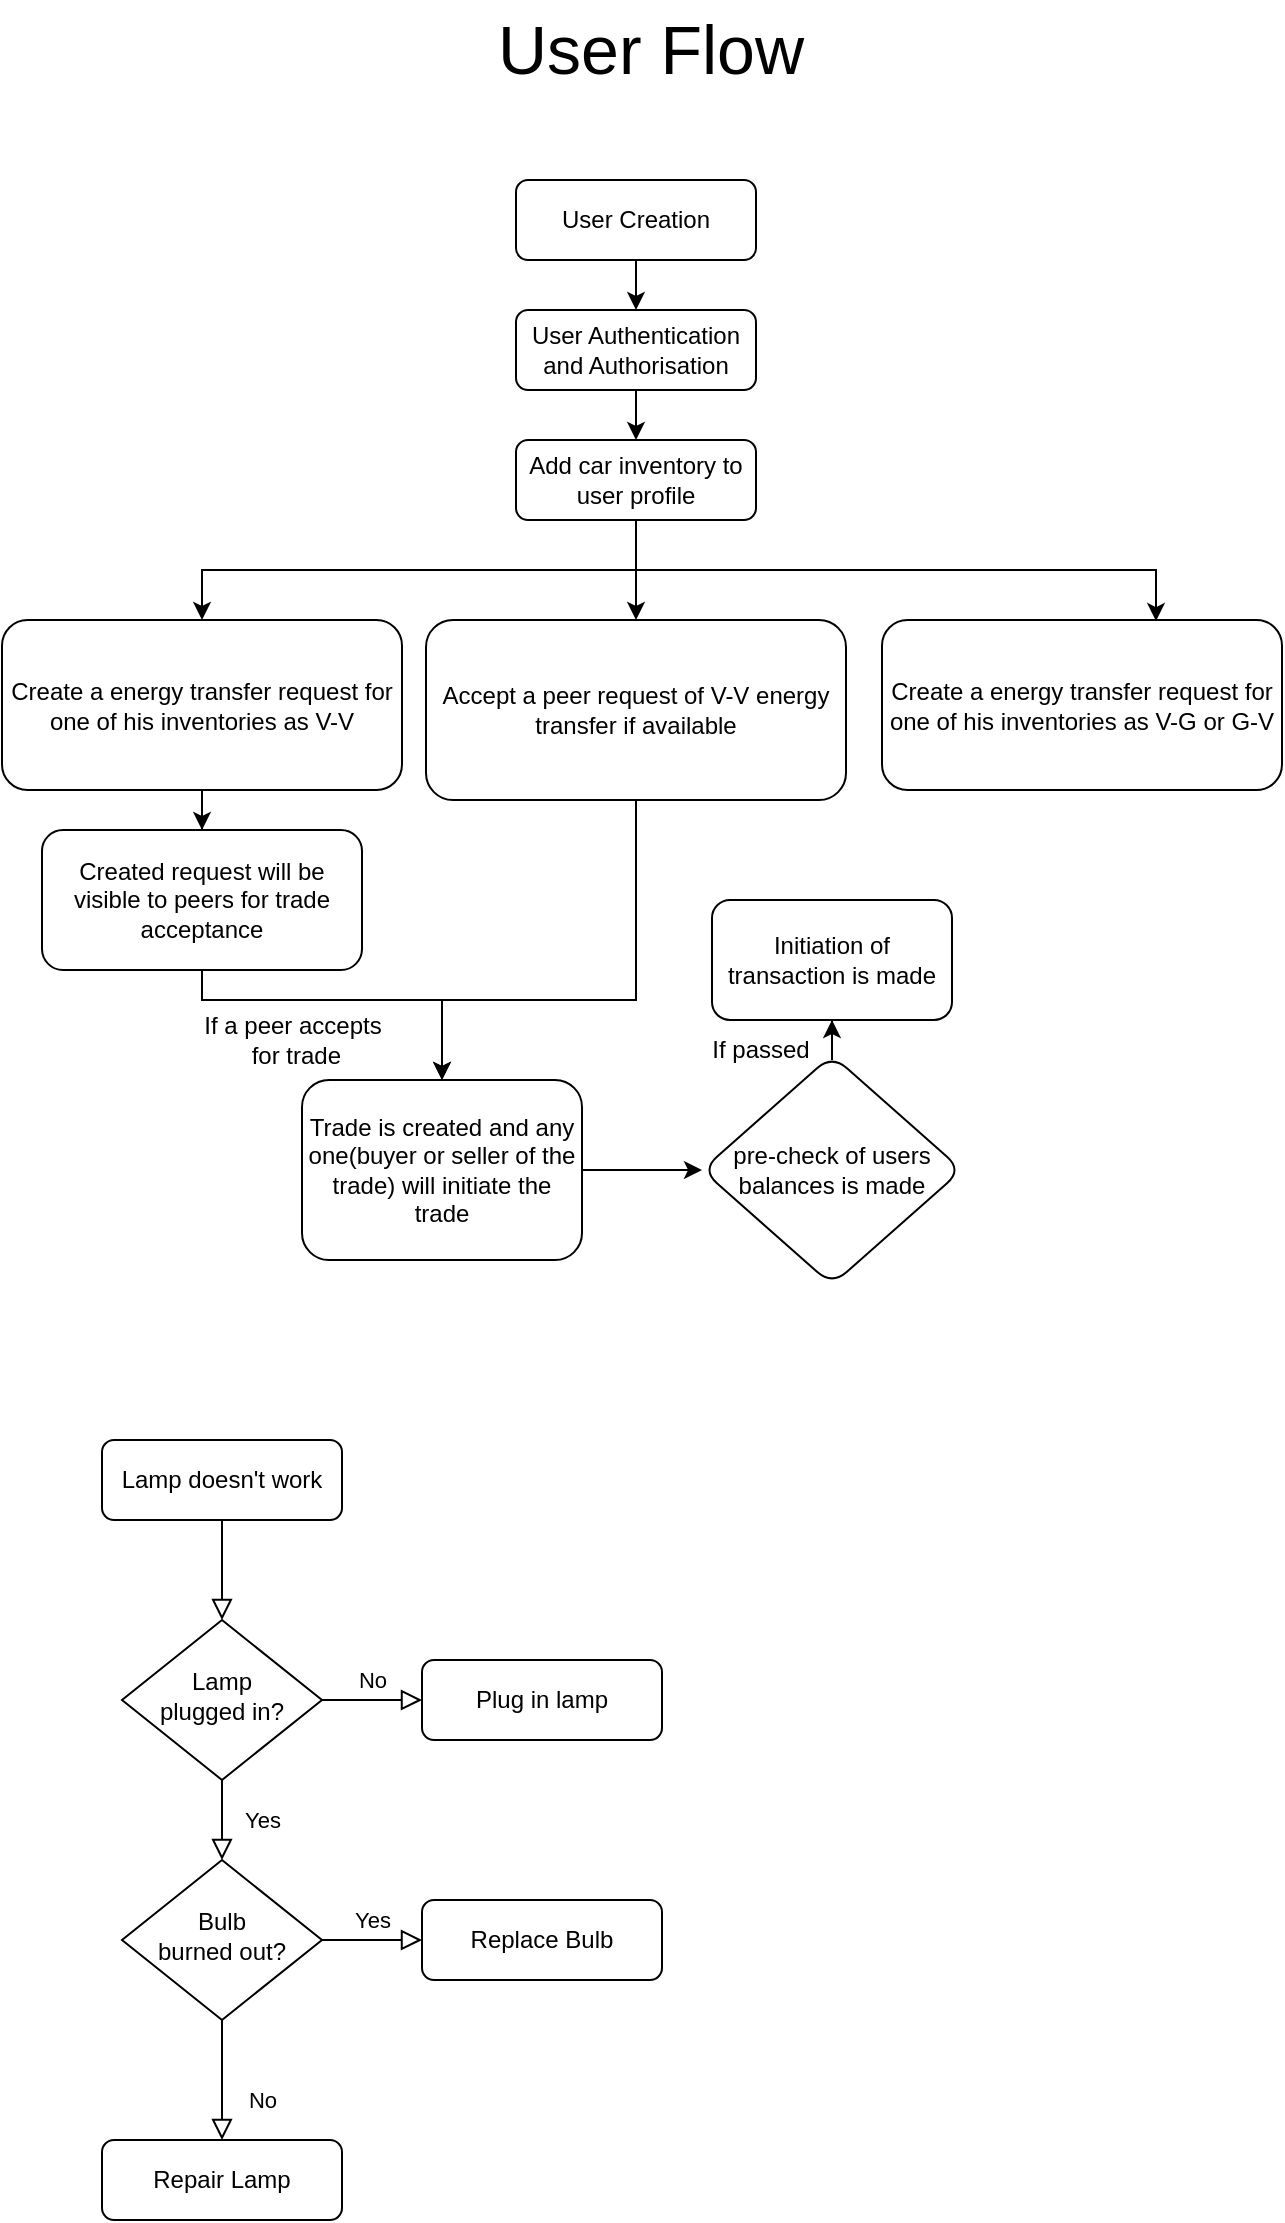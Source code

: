 <mxfile version="26.0.6">
  <diagram id="C5RBs43oDa-KdzZeNtuy" name="Page-1">
    <mxGraphModel dx="1242" dy="785" grid="1" gridSize="10" guides="1" tooltips="1" connect="1" arrows="1" fold="1" page="1" pageScale="1" pageWidth="827" pageHeight="1169" math="0" shadow="0">
      <root>
        <mxCell id="WIyWlLk6GJQsqaUBKTNV-0" />
        <mxCell id="WIyWlLk6GJQsqaUBKTNV-1" parent="WIyWlLk6GJQsqaUBKTNV-0" />
        <mxCell id="jfC_QrutXN_wdFKWf8Z5-1" value="&lt;font style=&quot;font-size: 34px;&quot;&gt;User Flow&lt;/font&gt;" style="text;html=1;align=center;verticalAlign=middle;resizable=0;points=[];autosize=1;strokeColor=none;fillColor=none;" parent="WIyWlLk6GJQsqaUBKTNV-1" vertex="1">
          <mxGeometry x="324" y="100" width="180" height="50" as="geometry" />
        </mxCell>
        <mxCell id="jfC_QrutXN_wdFKWf8Z5-2" value="" style="rounded=0;html=1;jettySize=auto;orthogonalLoop=1;fontSize=11;endArrow=block;endFill=0;endSize=8;strokeWidth=1;shadow=0;labelBackgroundColor=none;edgeStyle=orthogonalEdgeStyle;" parent="WIyWlLk6GJQsqaUBKTNV-1" source="jfC_QrutXN_wdFKWf8Z5-3" target="jfC_QrutXN_wdFKWf8Z5-6" edge="1">
          <mxGeometry relative="1" as="geometry" />
        </mxCell>
        <mxCell id="jfC_QrutXN_wdFKWf8Z5-3" value="Lamp doesn&#39;t work" style="rounded=1;whiteSpace=wrap;html=1;fontSize=12;glass=0;strokeWidth=1;shadow=0;" parent="WIyWlLk6GJQsqaUBKTNV-1" vertex="1">
          <mxGeometry x="140" y="820" width="120" height="40" as="geometry" />
        </mxCell>
        <mxCell id="jfC_QrutXN_wdFKWf8Z5-4" value="Yes" style="rounded=0;html=1;jettySize=auto;orthogonalLoop=1;fontSize=11;endArrow=block;endFill=0;endSize=8;strokeWidth=1;shadow=0;labelBackgroundColor=none;edgeStyle=orthogonalEdgeStyle;" parent="WIyWlLk6GJQsqaUBKTNV-1" source="jfC_QrutXN_wdFKWf8Z5-6" target="jfC_QrutXN_wdFKWf8Z5-10" edge="1">
          <mxGeometry y="20" relative="1" as="geometry">
            <mxPoint as="offset" />
          </mxGeometry>
        </mxCell>
        <mxCell id="jfC_QrutXN_wdFKWf8Z5-5" value="No" style="edgeStyle=orthogonalEdgeStyle;rounded=0;html=1;jettySize=auto;orthogonalLoop=1;fontSize=11;endArrow=block;endFill=0;endSize=8;strokeWidth=1;shadow=0;labelBackgroundColor=none;" parent="WIyWlLk6GJQsqaUBKTNV-1" source="jfC_QrutXN_wdFKWf8Z5-6" target="jfC_QrutXN_wdFKWf8Z5-7" edge="1">
          <mxGeometry y="10" relative="1" as="geometry">
            <mxPoint as="offset" />
          </mxGeometry>
        </mxCell>
        <mxCell id="jfC_QrutXN_wdFKWf8Z5-6" value="Lamp&lt;br&gt;plugged in?" style="rhombus;whiteSpace=wrap;html=1;shadow=0;fontFamily=Helvetica;fontSize=12;align=center;strokeWidth=1;spacing=6;spacingTop=-4;" parent="WIyWlLk6GJQsqaUBKTNV-1" vertex="1">
          <mxGeometry x="150" y="910" width="100" height="80" as="geometry" />
        </mxCell>
        <mxCell id="jfC_QrutXN_wdFKWf8Z5-7" value="Plug in lamp" style="rounded=1;whiteSpace=wrap;html=1;fontSize=12;glass=0;strokeWidth=1;shadow=0;" parent="WIyWlLk6GJQsqaUBKTNV-1" vertex="1">
          <mxGeometry x="300" y="930" width="120" height="40" as="geometry" />
        </mxCell>
        <mxCell id="jfC_QrutXN_wdFKWf8Z5-8" value="No" style="rounded=0;html=1;jettySize=auto;orthogonalLoop=1;fontSize=11;endArrow=block;endFill=0;endSize=8;strokeWidth=1;shadow=0;labelBackgroundColor=none;edgeStyle=orthogonalEdgeStyle;" parent="WIyWlLk6GJQsqaUBKTNV-1" source="jfC_QrutXN_wdFKWf8Z5-10" target="jfC_QrutXN_wdFKWf8Z5-11" edge="1">
          <mxGeometry x="0.333" y="20" relative="1" as="geometry">
            <mxPoint as="offset" />
          </mxGeometry>
        </mxCell>
        <mxCell id="jfC_QrutXN_wdFKWf8Z5-9" value="Yes" style="edgeStyle=orthogonalEdgeStyle;rounded=0;html=1;jettySize=auto;orthogonalLoop=1;fontSize=11;endArrow=block;endFill=0;endSize=8;strokeWidth=1;shadow=0;labelBackgroundColor=none;" parent="WIyWlLk6GJQsqaUBKTNV-1" source="jfC_QrutXN_wdFKWf8Z5-10" target="jfC_QrutXN_wdFKWf8Z5-12" edge="1">
          <mxGeometry y="10" relative="1" as="geometry">
            <mxPoint as="offset" />
          </mxGeometry>
        </mxCell>
        <mxCell id="jfC_QrutXN_wdFKWf8Z5-10" value="Bulb&lt;br&gt;burned out?" style="rhombus;whiteSpace=wrap;html=1;shadow=0;fontFamily=Helvetica;fontSize=12;align=center;strokeWidth=1;spacing=6;spacingTop=-4;" parent="WIyWlLk6GJQsqaUBKTNV-1" vertex="1">
          <mxGeometry x="150" y="1030" width="100" height="80" as="geometry" />
        </mxCell>
        <mxCell id="jfC_QrutXN_wdFKWf8Z5-11" value="Repair Lamp" style="rounded=1;whiteSpace=wrap;html=1;fontSize=12;glass=0;strokeWidth=1;shadow=0;" parent="WIyWlLk6GJQsqaUBKTNV-1" vertex="1">
          <mxGeometry x="140" y="1170" width="120" height="40" as="geometry" />
        </mxCell>
        <mxCell id="jfC_QrutXN_wdFKWf8Z5-12" value="Replace Bulb" style="rounded=1;whiteSpace=wrap;html=1;fontSize=12;glass=0;strokeWidth=1;shadow=0;" parent="WIyWlLk6GJQsqaUBKTNV-1" vertex="1">
          <mxGeometry x="300" y="1050" width="120" height="40" as="geometry" />
        </mxCell>
        <mxCell id="jfC_QrutXN_wdFKWf8Z5-19" style="edgeStyle=orthogonalEdgeStyle;rounded=0;orthogonalLoop=1;jettySize=auto;html=1;exitX=0.5;exitY=1;exitDx=0;exitDy=0;" parent="WIyWlLk6GJQsqaUBKTNV-1" source="jfC_QrutXN_wdFKWf8Z5-13" target="jfC_QrutXN_wdFKWf8Z5-14" edge="1">
          <mxGeometry relative="1" as="geometry" />
        </mxCell>
        <mxCell id="jfC_QrutXN_wdFKWf8Z5-13" value="User Authentication and Authorisation" style="rounded=1;whiteSpace=wrap;html=1;fontSize=12;glass=0;strokeWidth=1;shadow=0;" parent="WIyWlLk6GJQsqaUBKTNV-1" vertex="1">
          <mxGeometry x="347" y="255" width="120" height="40" as="geometry" />
        </mxCell>
        <mxCell id="jfC_QrutXN_wdFKWf8Z5-20" style="edgeStyle=orthogonalEdgeStyle;rounded=0;orthogonalLoop=1;jettySize=auto;html=1;exitX=0.5;exitY=1;exitDx=0;exitDy=0;" parent="WIyWlLk6GJQsqaUBKTNV-1" source="jfC_QrutXN_wdFKWf8Z5-14" target="jfC_QrutXN_wdFKWf8Z5-15" edge="1">
          <mxGeometry relative="1" as="geometry" />
        </mxCell>
        <mxCell id="jfC_QrutXN_wdFKWf8Z5-23" style="edgeStyle=orthogonalEdgeStyle;rounded=0;orthogonalLoop=1;jettySize=auto;html=1;exitX=0.5;exitY=1;exitDx=0;exitDy=0;entryX=0.5;entryY=0;entryDx=0;entryDy=0;" parent="WIyWlLk6GJQsqaUBKTNV-1" source="jfC_QrutXN_wdFKWf8Z5-14" target="jfC_QrutXN_wdFKWf8Z5-22" edge="1">
          <mxGeometry relative="1" as="geometry" />
        </mxCell>
        <mxCell id="jfC_QrutXN_wdFKWf8Z5-14" value="Add car inventory to user profile" style="rounded=1;whiteSpace=wrap;html=1;fontSize=12;glass=0;strokeWidth=1;shadow=0;" parent="WIyWlLk6GJQsqaUBKTNV-1" vertex="1">
          <mxGeometry x="347" y="320" width="120" height="40" as="geometry" />
        </mxCell>
        <mxCell id="jfC_QrutXN_wdFKWf8Z5-25" value="" style="edgeStyle=orthogonalEdgeStyle;rounded=0;orthogonalLoop=1;jettySize=auto;html=1;" parent="WIyWlLk6GJQsqaUBKTNV-1" source="jfC_QrutXN_wdFKWf8Z5-15" target="jfC_QrutXN_wdFKWf8Z5-24" edge="1">
          <mxGeometry relative="1" as="geometry" />
        </mxCell>
        <mxCell id="jfC_QrutXN_wdFKWf8Z5-15" value="Create a energy transfer request for one of his inventories as V-V" style="rounded=1;whiteSpace=wrap;html=1;fontSize=12;glass=0;strokeWidth=1;shadow=0;" parent="WIyWlLk6GJQsqaUBKTNV-1" vertex="1">
          <mxGeometry x="90" y="410" width="200" height="85" as="geometry" />
        </mxCell>
        <mxCell id="jfC_QrutXN_wdFKWf8Z5-16" value="Create a energy transfer request for one of his inventories as V-G or G-V" style="rounded=1;whiteSpace=wrap;html=1;fontSize=12;glass=0;strokeWidth=1;shadow=0;" parent="WIyWlLk6GJQsqaUBKTNV-1" vertex="1">
          <mxGeometry x="530" y="410" width="200" height="85" as="geometry" />
        </mxCell>
        <mxCell id="jfC_QrutXN_wdFKWf8Z5-18" style="edgeStyle=orthogonalEdgeStyle;rounded=0;orthogonalLoop=1;jettySize=auto;html=1;exitX=0.5;exitY=1;exitDx=0;exitDy=0;entryX=0.5;entryY=0;entryDx=0;entryDy=0;" parent="WIyWlLk6GJQsqaUBKTNV-1" source="jfC_QrutXN_wdFKWf8Z5-17" target="jfC_QrutXN_wdFKWf8Z5-13" edge="1">
          <mxGeometry relative="1" as="geometry" />
        </mxCell>
        <mxCell id="jfC_QrutXN_wdFKWf8Z5-17" value="User Creation" style="rounded=1;whiteSpace=wrap;html=1;fontSize=12;glass=0;strokeWidth=1;shadow=0;" parent="WIyWlLk6GJQsqaUBKTNV-1" vertex="1">
          <mxGeometry x="347" y="190" width="120" height="40" as="geometry" />
        </mxCell>
        <mxCell id="jfC_QrutXN_wdFKWf8Z5-21" style="edgeStyle=orthogonalEdgeStyle;rounded=0;orthogonalLoop=1;jettySize=auto;html=1;exitX=0.5;exitY=1;exitDx=0;exitDy=0;entryX=0.685;entryY=0.006;entryDx=0;entryDy=0;entryPerimeter=0;" parent="WIyWlLk6GJQsqaUBKTNV-1" source="jfC_QrutXN_wdFKWf8Z5-14" target="jfC_QrutXN_wdFKWf8Z5-16" edge="1">
          <mxGeometry relative="1" as="geometry" />
        </mxCell>
        <mxCell id="jfC_QrutXN_wdFKWf8Z5-28" style="edgeStyle=orthogonalEdgeStyle;rounded=0;orthogonalLoop=1;jettySize=auto;html=1;exitX=0.5;exitY=1;exitDx=0;exitDy=0;entryX=0.5;entryY=0;entryDx=0;entryDy=0;" parent="WIyWlLk6GJQsqaUBKTNV-1" source="jfC_QrutXN_wdFKWf8Z5-22" target="jfC_QrutXN_wdFKWf8Z5-26" edge="1">
          <mxGeometry relative="1" as="geometry">
            <Array as="points">
              <mxPoint x="407" y="600" />
              <mxPoint x="310" y="600" />
            </Array>
          </mxGeometry>
        </mxCell>
        <mxCell id="jfC_QrutXN_wdFKWf8Z5-22" value="Accept a peer request of V-V energy transfer if available" style="rounded=1;whiteSpace=wrap;html=1;fontSize=12;glass=0;strokeWidth=1;shadow=0;" parent="WIyWlLk6GJQsqaUBKTNV-1" vertex="1">
          <mxGeometry x="302" y="410" width="210" height="90" as="geometry" />
        </mxCell>
        <mxCell id="jfC_QrutXN_wdFKWf8Z5-27" value="" style="edgeStyle=orthogonalEdgeStyle;rounded=0;orthogonalLoop=1;jettySize=auto;html=1;" parent="WIyWlLk6GJQsqaUBKTNV-1" source="jfC_QrutXN_wdFKWf8Z5-24" target="jfC_QrutXN_wdFKWf8Z5-26" edge="1">
          <mxGeometry relative="1" as="geometry">
            <Array as="points">
              <mxPoint x="190" y="600" />
              <mxPoint x="310" y="600" />
            </Array>
          </mxGeometry>
        </mxCell>
        <mxCell id="jfC_QrutXN_wdFKWf8Z5-24" value="Created request will be visible to peers for trade acceptance" style="whiteSpace=wrap;html=1;rounded=1;glass=0;strokeWidth=1;shadow=0;" parent="WIyWlLk6GJQsqaUBKTNV-1" vertex="1">
          <mxGeometry x="110" y="515" width="160" height="70" as="geometry" />
        </mxCell>
        <mxCell id="jfC_QrutXN_wdFKWf8Z5-31" value="" style="edgeStyle=orthogonalEdgeStyle;rounded=0;orthogonalLoop=1;jettySize=auto;html=1;" parent="WIyWlLk6GJQsqaUBKTNV-1" source="jfC_QrutXN_wdFKWf8Z5-26" target="jfC_QrutXN_wdFKWf8Z5-30" edge="1">
          <mxGeometry relative="1" as="geometry" />
        </mxCell>
        <mxCell id="jfC_QrutXN_wdFKWf8Z5-26" value="Trade is created and any one(buyer or seller of the trade) will initiate the trade" style="whiteSpace=wrap;html=1;rounded=1;glass=0;strokeWidth=1;shadow=0;" parent="WIyWlLk6GJQsqaUBKTNV-1" vertex="1">
          <mxGeometry x="240" y="640" width="140" height="90" as="geometry" />
        </mxCell>
        <mxCell id="jfC_QrutXN_wdFKWf8Z5-29" value="If a peer accepts&lt;div&gt;&amp;nbsp;for trade&lt;/div&gt;" style="text;html=1;align=center;verticalAlign=middle;resizable=0;points=[];autosize=1;strokeColor=none;fillColor=none;" parent="WIyWlLk6GJQsqaUBKTNV-1" vertex="1">
          <mxGeometry x="180" y="600" width="110" height="40" as="geometry" />
        </mxCell>
        <mxCell id="jfC_QrutXN_wdFKWf8Z5-40" value="" style="edgeStyle=orthogonalEdgeStyle;rounded=0;orthogonalLoop=1;jettySize=auto;html=1;" parent="WIyWlLk6GJQsqaUBKTNV-1" source="jfC_QrutXN_wdFKWf8Z5-30" target="jfC_QrutXN_wdFKWf8Z5-39" edge="1">
          <mxGeometry relative="1" as="geometry" />
        </mxCell>
        <mxCell id="jfC_QrutXN_wdFKWf8Z5-30" value="pre-check of users balances is made" style="rhombus;whiteSpace=wrap;html=1;rounded=1;glass=0;strokeWidth=1;shadow=0;" parent="WIyWlLk6GJQsqaUBKTNV-1" vertex="1">
          <mxGeometry x="440" y="627.5" width="130" height="115" as="geometry" />
        </mxCell>
        <mxCell id="jfC_QrutXN_wdFKWf8Z5-39" value="Initiation of transaction is made" style="whiteSpace=wrap;html=1;rounded=1;glass=0;strokeWidth=1;shadow=0;" parent="WIyWlLk6GJQsqaUBKTNV-1" vertex="1">
          <mxGeometry x="445" y="550" width="120" height="60" as="geometry" />
        </mxCell>
        <mxCell id="jfC_QrutXN_wdFKWf8Z5-41" value="If passed" style="text;html=1;align=center;verticalAlign=middle;resizable=0;points=[];autosize=1;strokeColor=none;fillColor=none;" parent="WIyWlLk6GJQsqaUBKTNV-1" vertex="1">
          <mxGeometry x="434" y="610" width="70" height="30" as="geometry" />
        </mxCell>
      </root>
    </mxGraphModel>
  </diagram>
</mxfile>
